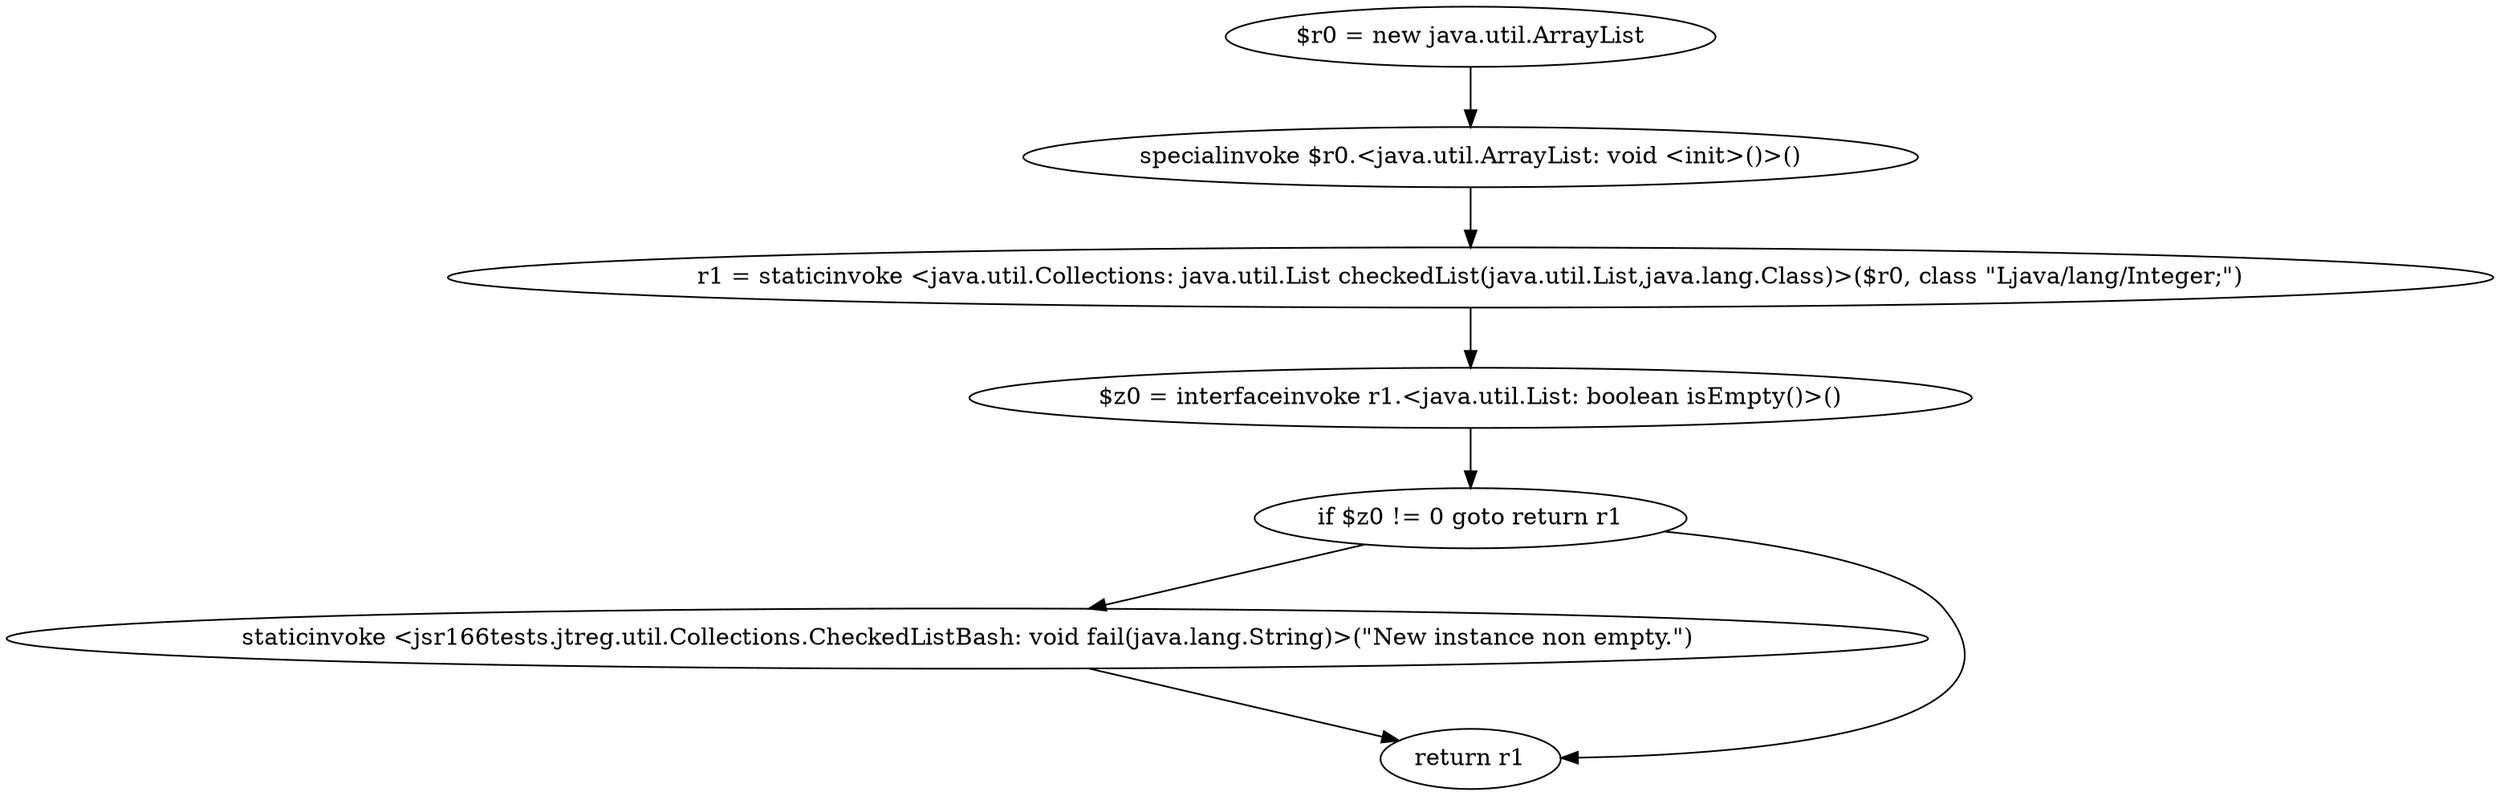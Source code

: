 digraph "unitGraph" {
    "$r0 = new java.util.ArrayList"
    "specialinvoke $r0.<java.util.ArrayList: void <init>()>()"
    "r1 = staticinvoke <java.util.Collections: java.util.List checkedList(java.util.List,java.lang.Class)>($r0, class \"Ljava/lang/Integer;\")"
    "$z0 = interfaceinvoke r1.<java.util.List: boolean isEmpty()>()"
    "if $z0 != 0 goto return r1"
    "staticinvoke <jsr166tests.jtreg.util.Collections.CheckedListBash: void fail(java.lang.String)>(\"New instance non empty.\")"
    "return r1"
    "$r0 = new java.util.ArrayList"->"specialinvoke $r0.<java.util.ArrayList: void <init>()>()";
    "specialinvoke $r0.<java.util.ArrayList: void <init>()>()"->"r1 = staticinvoke <java.util.Collections: java.util.List checkedList(java.util.List,java.lang.Class)>($r0, class \"Ljava/lang/Integer;\")";
    "r1 = staticinvoke <java.util.Collections: java.util.List checkedList(java.util.List,java.lang.Class)>($r0, class \"Ljava/lang/Integer;\")"->"$z0 = interfaceinvoke r1.<java.util.List: boolean isEmpty()>()";
    "$z0 = interfaceinvoke r1.<java.util.List: boolean isEmpty()>()"->"if $z0 != 0 goto return r1";
    "if $z0 != 0 goto return r1"->"staticinvoke <jsr166tests.jtreg.util.Collections.CheckedListBash: void fail(java.lang.String)>(\"New instance non empty.\")";
    "if $z0 != 0 goto return r1"->"return r1";
    "staticinvoke <jsr166tests.jtreg.util.Collections.CheckedListBash: void fail(java.lang.String)>(\"New instance non empty.\")"->"return r1";
}
